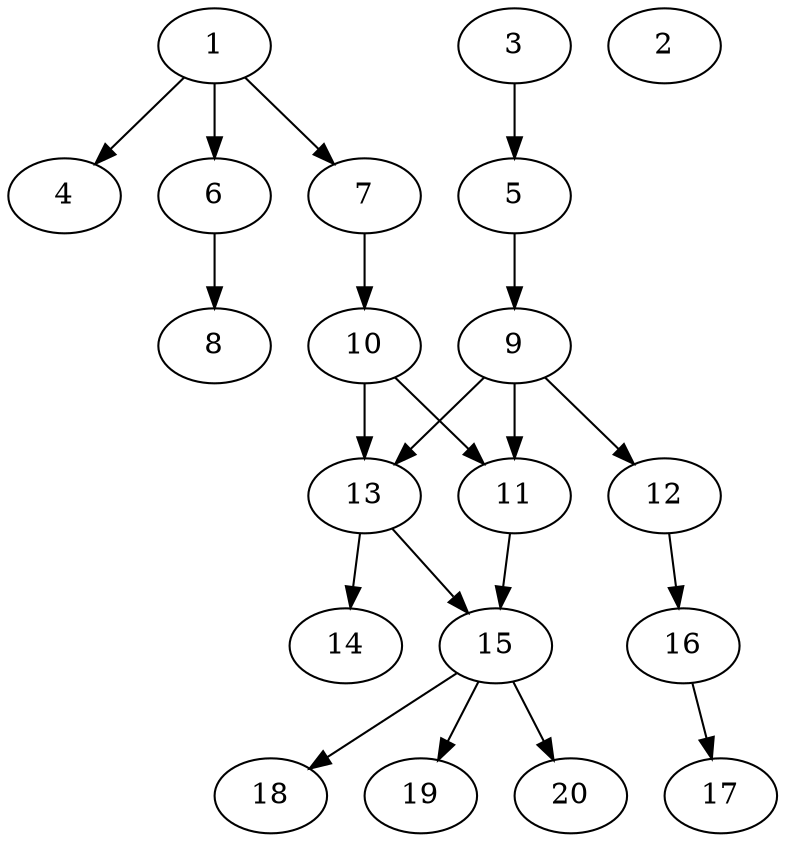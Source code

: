 // DAG automatically generated by daggen at Sat Jul 27 15:38:13 2019
// ./daggen --dot -n 20 --ccr 0.3 --fat 0.6 --regular 0.5 --density 0.4 --mindata 5242880 --maxdata 52428800 
digraph G {
  1 [size="154412373", alpha="0.00", expect_size="46323712"] 
  1 -> 4 [size ="46323712"]
  1 -> 6 [size ="46323712"]
  1 -> 7 [size ="46323712"]
  2 [size="129570133", alpha="0.17", expect_size="38871040"] 
  3 [size="77690880", alpha="0.18", expect_size="23307264"] 
  3 -> 5 [size ="23307264"]
  4 [size="52247893", alpha="0.01", expect_size="15674368"] 
  5 [size="34478080", alpha="0.07", expect_size="10343424"] 
  5 -> 9 [size ="10343424"]
  6 [size="72898560", alpha="0.17", expect_size="21869568"] 
  6 -> 8 [size ="21869568"]
  7 [size="168748373", alpha="0.04", expect_size="50624512"] 
  7 -> 10 [size ="50624512"]
  8 [size="173011627", alpha="0.20", expect_size="51903488"] 
  9 [size="134089387", alpha="0.06", expect_size="40226816"] 
  9 -> 11 [size ="40226816"]
  9 -> 12 [size ="40226816"]
  9 -> 13 [size ="40226816"]
  10 [size="142213120", alpha="0.08", expect_size="42663936"] 
  10 -> 11 [size ="42663936"]
  10 -> 13 [size ="42663936"]
  11 [size="129976320", alpha="0.12", expect_size="38992896"] 
  11 -> 15 [size ="38992896"]
  12 [size="132693333", alpha="0.09", expect_size="39808000"] 
  12 -> 16 [size ="39808000"]
  13 [size="111581867", alpha="0.14", expect_size="33474560"] 
  13 -> 14 [size ="33474560"]
  13 -> 15 [size ="33474560"]
  14 [size="96597333", alpha="0.20", expect_size="28979200"] 
  15 [size="108257280", alpha="0.15", expect_size="32477184"] 
  15 -> 18 [size ="32477184"]
  15 -> 19 [size ="32477184"]
  15 -> 20 [size ="32477184"]
  16 [size="167028053", alpha="0.20", expect_size="50108416"] 
  16 -> 17 [size ="50108416"]
  17 [size="143349760", alpha="0.04", expect_size="43004928"] 
  18 [size="174039040", alpha="0.12", expect_size="52211712"] 
  19 [size="172373333", alpha="0.20", expect_size="51712000"] 
  20 [size="65300480", alpha="0.10", expect_size="19590144"] 
}
